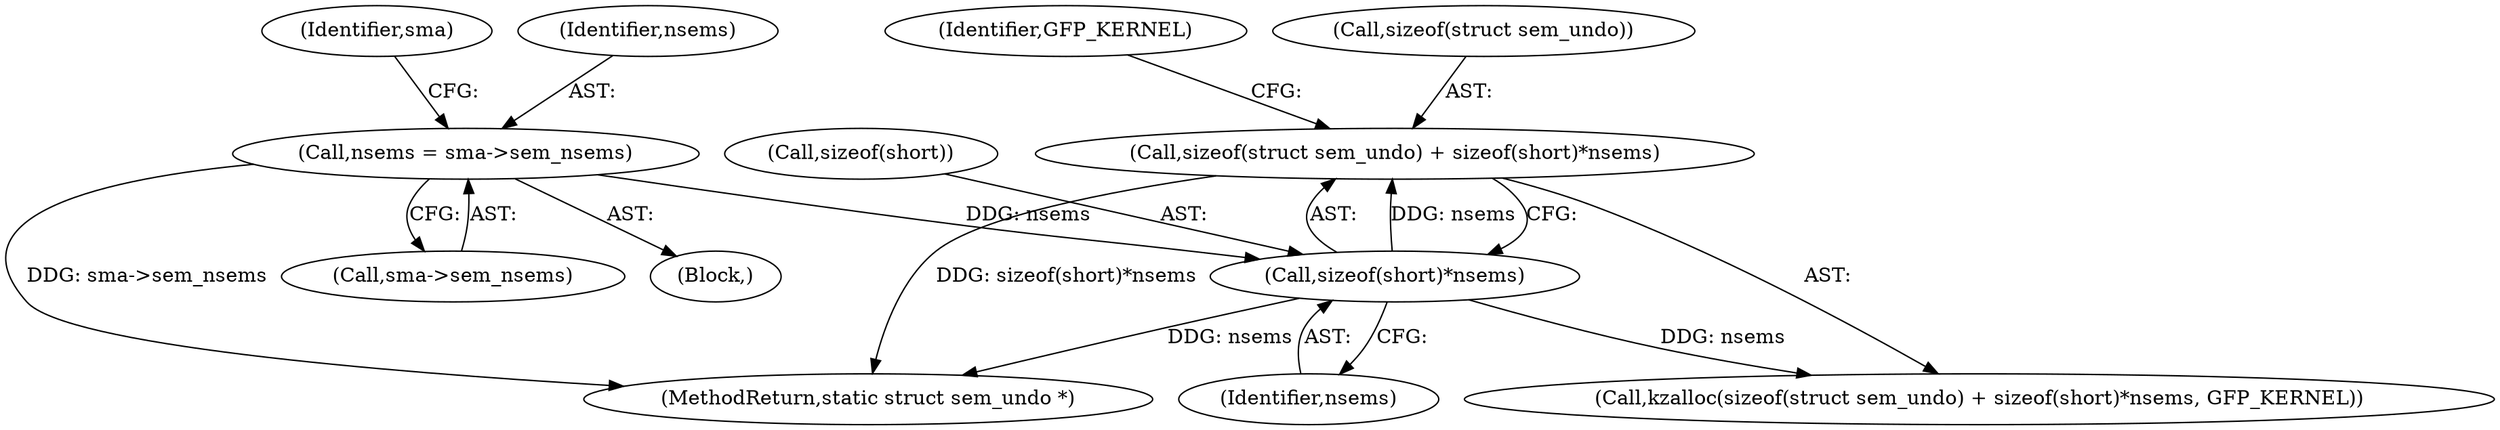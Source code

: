digraph "0_linux_6062a8dc0517bce23e3c2f7d2fea5e22411269a3_2@API" {
"1000168" [label="(Call,sizeof(struct sem_undo) + sizeof(short)*nsems)"];
"1000171" [label="(Call,sizeof(short)*nsems)"];
"1000159" [label="(Call,nsems = sma->sem_nsems)"];
"1000161" [label="(Call,sma->sem_nsems)"];
"1000159" [label="(Call,nsems = sma->sem_nsems)"];
"1000172" [label="(Call,sizeof(short))"];
"1000167" [label="(Call,kzalloc(sizeof(struct sem_undo) + sizeof(short)*nsems, GFP_KERNEL))"];
"1000175" [label="(Identifier,GFP_KERNEL)"];
"1000165" [label="(Identifier,sma)"];
"1000244" [label="(MethodReturn,static struct sem_undo *)"];
"1000168" [label="(Call,sizeof(struct sem_undo) + sizeof(short)*nsems)"];
"1000174" [label="(Identifier,nsems)"];
"1000109" [label="(Block,)"];
"1000169" [label="(Call,sizeof(struct sem_undo))"];
"1000160" [label="(Identifier,nsems)"];
"1000171" [label="(Call,sizeof(short)*nsems)"];
"1000168" -> "1000167"  [label="AST: "];
"1000168" -> "1000171"  [label="CFG: "];
"1000169" -> "1000168"  [label="AST: "];
"1000171" -> "1000168"  [label="AST: "];
"1000175" -> "1000168"  [label="CFG: "];
"1000168" -> "1000244"  [label="DDG: sizeof(short)*nsems"];
"1000171" -> "1000168"  [label="DDG: nsems"];
"1000171" -> "1000174"  [label="CFG: "];
"1000172" -> "1000171"  [label="AST: "];
"1000174" -> "1000171"  [label="AST: "];
"1000171" -> "1000244"  [label="DDG: nsems"];
"1000171" -> "1000167"  [label="DDG: nsems"];
"1000159" -> "1000171"  [label="DDG: nsems"];
"1000159" -> "1000109"  [label="AST: "];
"1000159" -> "1000161"  [label="CFG: "];
"1000160" -> "1000159"  [label="AST: "];
"1000161" -> "1000159"  [label="AST: "];
"1000165" -> "1000159"  [label="CFG: "];
"1000159" -> "1000244"  [label="DDG: sma->sem_nsems"];
}

